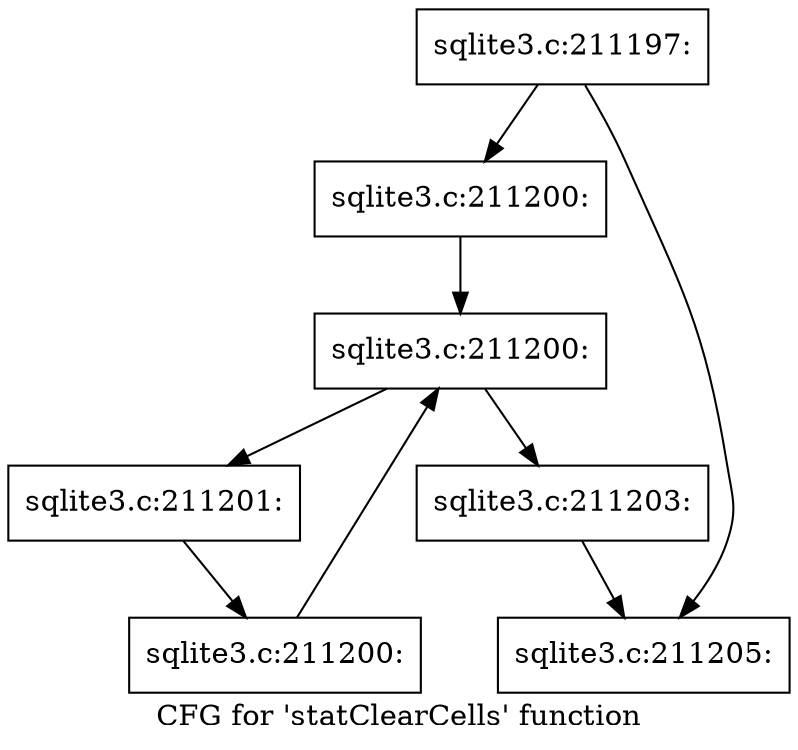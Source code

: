digraph "CFG for 'statClearCells' function" {
	label="CFG for 'statClearCells' function";

	Node0x55c0f6f3a070 [shape=record,label="{sqlite3.c:211197:}"];
	Node0x55c0f6f3a070 -> Node0x55c0fb6fb5f0;
	Node0x55c0f6f3a070 -> Node0x55c0fb6fc1d0;
	Node0x55c0fb6fb5f0 [shape=record,label="{sqlite3.c:211200:}"];
	Node0x55c0fb6fb5f0 -> Node0x55c0fb6fd610;
	Node0x55c0fb6fd610 [shape=record,label="{sqlite3.c:211200:}"];
	Node0x55c0fb6fd610 -> Node0x55c0fb6fd750;
	Node0x55c0fb6fd610 -> Node0x55c0fb6fd4a0;
	Node0x55c0fb6fd750 [shape=record,label="{sqlite3.c:211201:}"];
	Node0x55c0fb6fd750 -> Node0x55c0fb6fd6c0;
	Node0x55c0fb6fd6c0 [shape=record,label="{sqlite3.c:211200:}"];
	Node0x55c0fb6fd6c0 -> Node0x55c0fb6fd610;
	Node0x55c0fb6fd4a0 [shape=record,label="{sqlite3.c:211203:}"];
	Node0x55c0fb6fd4a0 -> Node0x55c0fb6fc1d0;
	Node0x55c0fb6fc1d0 [shape=record,label="{sqlite3.c:211205:}"];
}
